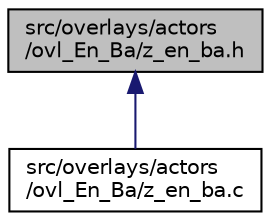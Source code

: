 digraph "src/overlays/actors/ovl_En_Ba/z_en_ba.h"
{
 // LATEX_PDF_SIZE
  edge [fontname="Helvetica",fontsize="10",labelfontname="Helvetica",labelfontsize="10"];
  node [fontname="Helvetica",fontsize="10",shape=record];
  Node1 [label="src/overlays/actors\l/ovl_En_Ba/z_en_ba.h",height=0.2,width=0.4,color="black", fillcolor="grey75", style="filled", fontcolor="black",tooltip=" "];
  Node1 -> Node2 [dir="back",color="midnightblue",fontsize="10",style="solid",fontname="Helvetica"];
  Node2 [label="src/overlays/actors\l/ovl_En_Ba/z_en_ba.c",height=0.2,width=0.4,color="black", fillcolor="white", style="filled",URL="$d2/d95/z__en__ba_8c.html",tooltip=" "];
}
